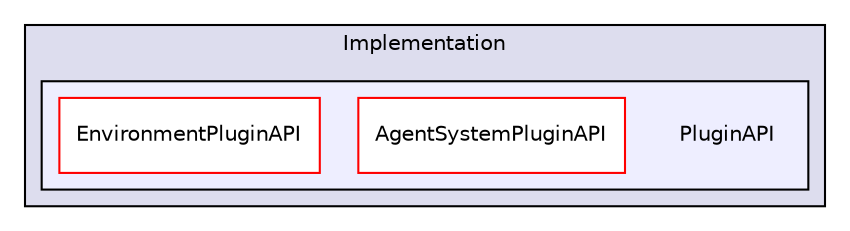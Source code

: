 digraph "D:/Work/Programmieren/Java/D-MARLA/Implementation/PluginAPI" {
  compound=true
  node [ fontsize="10", fontname="Helvetica"];
  edge [ labelfontsize="10", labelfontname="Helvetica"];
  subgraph clusterdir_df0304752b06677cfa1dca6199f47c69 {
    graph [ bgcolor="#ddddee", pencolor="black", label="Implementation" fontname="Helvetica", fontsize="10", URL="dir_df0304752b06677cfa1dca6199f47c69.html"]
  subgraph clusterdir_1d754f9aabca48f119f52606f4dbd846 {
    graph [ bgcolor="#eeeeff", pencolor="black", label="" URL="dir_1d754f9aabca48f119f52606f4dbd846.html"];
    dir_1d754f9aabca48f119f52606f4dbd846 [shape=plaintext label="PluginAPI"];
    dir_03892a12554ec550fe29218970db49db [shape=box label="AgentSystemPluginAPI" color="red" fillcolor="white" style="filled" URL="dir_03892a12554ec550fe29218970db49db.html"];
    dir_9c139c13664e18dd93ee204337dd1215 [shape=box label="EnvironmentPluginAPI" color="red" fillcolor="white" style="filled" URL="dir_9c139c13664e18dd93ee204337dd1215.html"];
  }
  }
}
